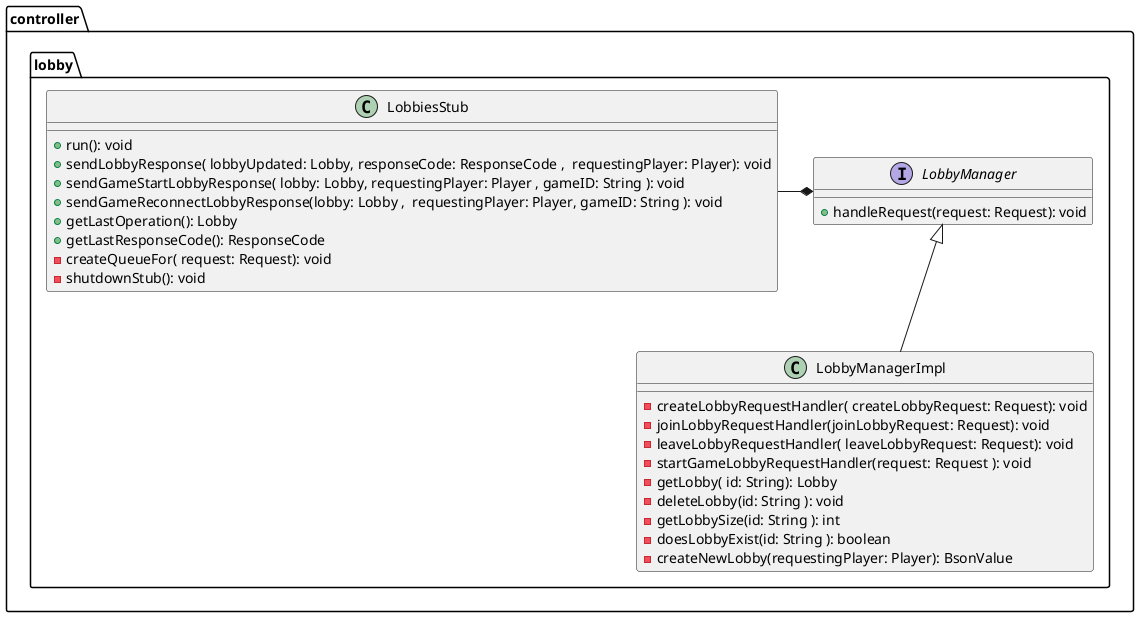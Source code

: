 @startuml

package controller.lobby {

interface LobbyManager {
+ handleRequest(request: Request): void
}

class LobbyManagerImpl {
- createLobbyRequestHandler( createLobbyRequest: Request): void
- joinLobbyRequestHandler(joinLobbyRequest: Request): void
- leaveLobbyRequestHandler( leaveLobbyRequest: Request): void
-  startGameLobbyRequestHandler(request: Request ): void
- getLobby( id: String): Lobby
-  deleteLobby(id: String ): void
- getLobbySize(id: String ): int
- doesLobbyExist(id: String ): boolean
- createNewLobby(requestingPlayer: Player): BsonValue
}

class LobbiesStub {
+ run(): void
+ sendLobbyResponse( lobbyUpdated: Lobby, responseCode: ResponseCode ,  requestingPlayer: Player): void
+ sendGameStartLobbyResponse( lobby: Lobby, requestingPlayer: Player , gameID: String ): void
+ sendGameReconnectLobbyResponse(lobby: Lobby ,  requestingPlayer: Player, gameID: String ): void
+ getLastOperation(): Lobby
+ getLastResponseCode(): ResponseCode
- createQueueFor( request: Request): void
- shutdownStub(): void

}

}

LobbyManager<|-down- LobbyManagerImpl
LobbyManager *--left- LobbiesStub

@enduml